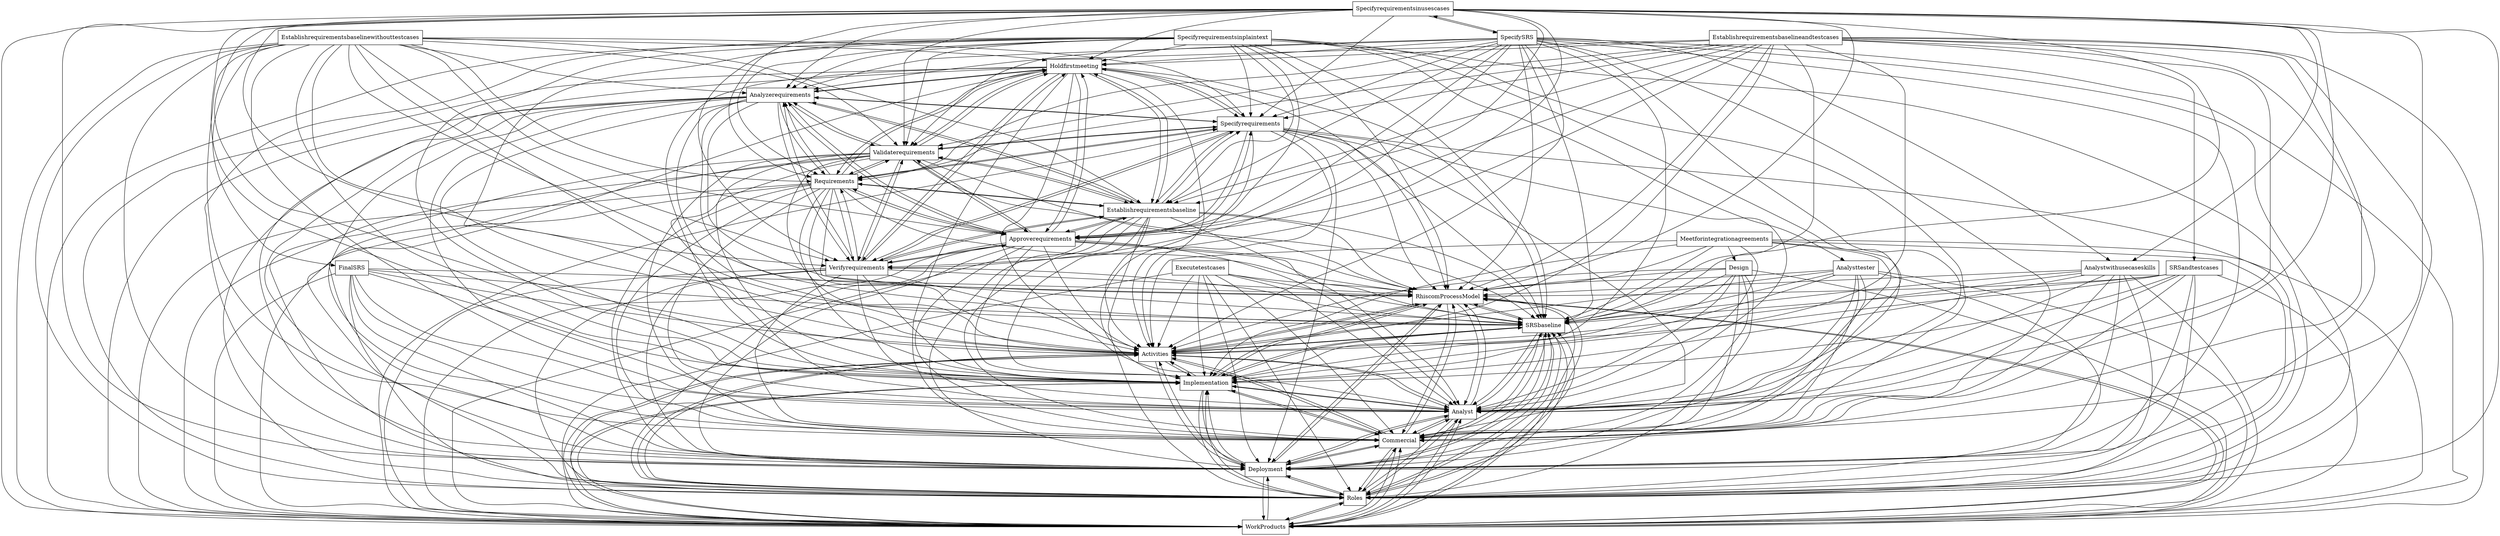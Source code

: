digraph{
graph [rankdir=TB];
node [shape=box];
edge [arrowhead=normal];
0[label="RhiscomProcessModel",]
1[label="SRSbaseline",]
2[label="Analystwithusecaseskills",]
3[label="Holdfirstmeeting",]
4[label="Specifyrequirementsinplaintext",]
5[label="Executetestcases",]
6[label="Analyzerequirements",]
7[label="Establishrequirementsbaselinewithouttestcases",]
8[label="Specifyrequirementsinusescases",]
9[label="WorkProducts",]
10[label="Specifyrequirements",]
11[label="Roles",]
12[label="Deployment",]
13[label="FinalSRS",]
14[label="SpecifySRS",]
15[label="Commercial",]
16[label="Verifyrequirements",]
17[label="Analysttester",]
18[label="Analyst",]
19[label="Approverequirements",]
20[label="Establishrequirementsbaseline",]
21[label="Implementation",]
22[label="Requirements",]
23[label="Design",]
24[label="Establishrequirementsbaselineandtestcases",]
25[label="Meetforintegrationagreements",]
26[label="Validaterequirements",]
27[label="Activities",]
28[label="SRSandtestcases",]
0->1[label="",]
0->9[label="",]
0->11[label="",]
0->12[label="",]
0->15[label="",]
0->18[label="",]
0->21[label="",]
0->27[label="",]
1->0[label="",]
1->9[label="",]
1->11[label="",]
1->12[label="",]
1->15[label="",]
1->18[label="",]
1->21[label="",]
1->27[label="",]
2->0[label="",]
2->1[label="",]
2->9[label="",]
2->11[label="",]
2->12[label="",]
2->15[label="",]
2->18[label="",]
2->21[label="",]
2->27[label="",]
3->0[label="",]
3->1[label="",]
3->6[label="",]
3->9[label="",]
3->10[label="",]
3->11[label="",]
3->12[label="",]
3->15[label="",]
3->16[label="",]
3->18[label="",]
3->19[label="",]
3->20[label="",]
3->21[label="",]
3->22[label="",]
3->26[label="",]
3->27[label="",]
4->0[label="",]
4->1[label="",]
4->3[label="",]
4->6[label="",]
4->9[label="",]
4->10[label="",]
4->11[label="",]
4->12[label="",]
4->15[label="",]
4->16[label="",]
4->17[label="",]
4->18[label="",]
4->19[label="",]
4->20[label="",]
4->21[label="",]
4->22[label="",]
4->26[label="",]
4->27[label="",]
5->0[label="",]
5->1[label="",]
5->9[label="",]
5->11[label="",]
5->12[label="",]
5->15[label="",]
5->18[label="",]
5->21[label="",]
5->27[label="",]
6->0[label="",]
6->1[label="",]
6->3[label="",]
6->9[label="",]
6->10[label="",]
6->11[label="",]
6->12[label="",]
6->15[label="",]
6->16[label="",]
6->18[label="",]
6->19[label="",]
6->20[label="",]
6->21[label="",]
6->22[label="",]
6->26[label="",]
6->27[label="",]
7->0[label="",]
7->1[label="",]
7->3[label="",]
7->6[label="",]
7->9[label="",]
7->10[label="",]
7->11[label="",]
7->12[label="",]
7->13[label="",]
7->15[label="",]
7->16[label="",]
7->18[label="",]
7->19[label="",]
7->20[label="",]
7->21[label="",]
7->22[label="",]
7->26[label="",]
7->27[label="",]
8->0[label="",]
8->1[label="",]
8->2[label="",]
8->3[label="",]
8->6[label="",]
8->9[label="",]
8->10[label="",]
8->11[label="",]
8->12[label="",]
8->14[label="",]
8->15[label="",]
8->16[label="",]
8->18[label="",]
8->19[label="",]
8->20[label="",]
8->21[label="",]
8->22[label="",]
8->26[label="",]
8->27[label="",]
9->0[label="",]
9->1[label="",]
9->11[label="",]
9->12[label="",]
9->15[label="",]
9->18[label="",]
9->21[label="",]
9->27[label="",]
10->0[label="",]
10->1[label="",]
10->3[label="",]
10->6[label="",]
10->9[label="",]
10->11[label="",]
10->12[label="",]
10->15[label="",]
10->16[label="",]
10->18[label="",]
10->19[label="",]
10->20[label="",]
10->21[label="",]
10->22[label="",]
10->26[label="",]
10->27[label="",]
11->0[label="",]
11->1[label="",]
11->9[label="",]
11->12[label="",]
11->15[label="",]
11->18[label="",]
11->21[label="",]
11->27[label="",]
12->0[label="",]
12->1[label="",]
12->9[label="",]
12->11[label="",]
12->15[label="",]
12->18[label="",]
12->21[label="",]
12->27[label="",]
13->0[label="",]
13->1[label="",]
13->9[label="",]
13->11[label="",]
13->12[label="",]
13->15[label="",]
13->18[label="",]
13->21[label="",]
13->27[label="",]
14->0[label="",]
14->1[label="",]
14->2[label="",]
14->3[label="",]
14->6[label="",]
14->8[label="",]
14->9[label="",]
14->10[label="",]
14->11[label="",]
14->12[label="",]
14->15[label="",]
14->16[label="",]
14->18[label="",]
14->19[label="",]
14->20[label="",]
14->21[label="",]
14->22[label="",]
14->26[label="",]
14->27[label="",]
15->0[label="",]
15->1[label="",]
15->9[label="",]
15->11[label="",]
15->12[label="",]
15->18[label="",]
15->21[label="",]
15->27[label="",]
16->0[label="",]
16->1[label="",]
16->3[label="",]
16->6[label="",]
16->9[label="",]
16->10[label="",]
16->11[label="",]
16->12[label="",]
16->15[label="",]
16->18[label="",]
16->19[label="",]
16->20[label="",]
16->21[label="",]
16->22[label="",]
16->26[label="",]
16->27[label="",]
17->0[label="",]
17->1[label="",]
17->9[label="",]
17->11[label="",]
17->12[label="",]
17->15[label="",]
17->18[label="",]
17->21[label="",]
17->27[label="",]
18->0[label="",]
18->1[label="",]
18->9[label="",]
18->11[label="",]
18->12[label="",]
18->15[label="",]
18->21[label="",]
18->27[label="",]
19->0[label="",]
19->1[label="",]
19->3[label="",]
19->6[label="",]
19->9[label="",]
19->10[label="",]
19->11[label="",]
19->12[label="",]
19->15[label="",]
19->16[label="",]
19->18[label="",]
19->20[label="",]
19->21[label="",]
19->22[label="",]
19->26[label="",]
19->27[label="",]
20->0[label="",]
20->1[label="",]
20->3[label="",]
20->6[label="",]
20->9[label="",]
20->10[label="",]
20->11[label="",]
20->12[label="",]
20->15[label="",]
20->16[label="",]
20->18[label="",]
20->19[label="",]
20->21[label="",]
20->22[label="",]
20->26[label="",]
20->27[label="",]
21->0[label="",]
21->1[label="",]
21->9[label="",]
21->11[label="",]
21->12[label="",]
21->15[label="",]
21->18[label="",]
21->27[label="",]
22->0[label="",]
22->1[label="",]
22->3[label="",]
22->6[label="",]
22->9[label="",]
22->10[label="",]
22->11[label="",]
22->12[label="",]
22->15[label="",]
22->16[label="",]
22->18[label="",]
22->19[label="",]
22->20[label="",]
22->21[label="",]
22->26[label="",]
22->27[label="",]
23->0[label="",]
23->1[label="",]
23->9[label="",]
23->11[label="",]
23->12[label="",]
23->15[label="",]
23->18[label="",]
23->21[label="",]
23->27[label="",]
24->0[label="",]
24->1[label="",]
24->3[label="",]
24->6[label="",]
24->9[label="",]
24->10[label="",]
24->11[label="",]
24->12[label="",]
24->15[label="",]
24->16[label="",]
24->18[label="",]
24->19[label="",]
24->20[label="",]
24->21[label="",]
24->22[label="",]
24->26[label="",]
24->27[label="",]
24->28[label="",]
25->0[label="",]
25->1[label="",]
25->9[label="",]
25->11[label="",]
25->12[label="",]
25->15[label="",]
25->18[label="",]
25->21[label="",]
25->23[label="",]
25->27[label="",]
26->0[label="",]
26->1[label="",]
26->3[label="",]
26->6[label="",]
26->9[label="",]
26->10[label="",]
26->11[label="",]
26->12[label="",]
26->15[label="",]
26->16[label="",]
26->18[label="",]
26->19[label="",]
26->20[label="",]
26->21[label="",]
26->22[label="",]
26->27[label="",]
27->0[label="",]
27->1[label="",]
27->9[label="",]
27->11[label="",]
27->12[label="",]
27->15[label="",]
27->18[label="",]
27->21[label="",]
28->0[label="",]
28->1[label="",]
28->9[label="",]
28->11[label="",]
28->12[label="",]
28->15[label="",]
28->18[label="",]
28->21[label="",]
28->27[label="",]
}
